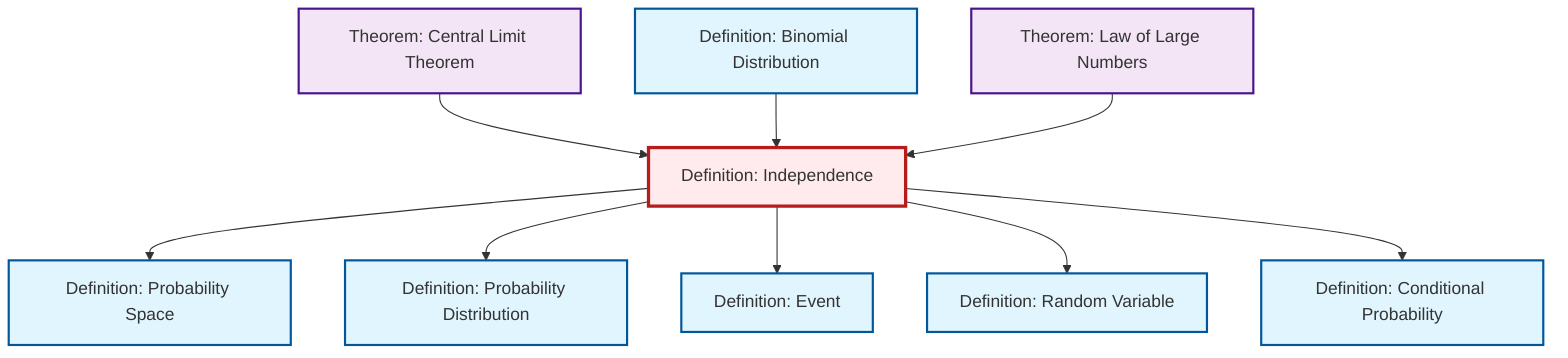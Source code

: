 graph TD
    classDef definition fill:#e1f5fe,stroke:#01579b,stroke-width:2px
    classDef theorem fill:#f3e5f5,stroke:#4a148c,stroke-width:2px
    classDef axiom fill:#fff3e0,stroke:#e65100,stroke-width:2px
    classDef example fill:#e8f5e9,stroke:#1b5e20,stroke-width:2px
    classDef current fill:#ffebee,stroke:#b71c1c,stroke-width:3px
    def-independence["Definition: Independence"]:::definition
    def-binomial-distribution["Definition: Binomial Distribution"]:::definition
    def-random-variable["Definition: Random Variable"]:::definition
    thm-central-limit["Theorem: Central Limit Theorem"]:::theorem
    thm-law-of-large-numbers["Theorem: Law of Large Numbers"]:::theorem
    def-probability-distribution["Definition: Probability Distribution"]:::definition
    def-conditional-probability["Definition: Conditional Probability"]:::definition
    def-event["Definition: Event"]:::definition
    def-probability-space["Definition: Probability Space"]:::definition
    thm-central-limit --> def-independence
    def-independence --> def-probability-space
    def-binomial-distribution --> def-independence
    def-independence --> def-probability-distribution
    def-independence --> def-event
    thm-law-of-large-numbers --> def-independence
    def-independence --> def-random-variable
    def-independence --> def-conditional-probability
    class def-independence current